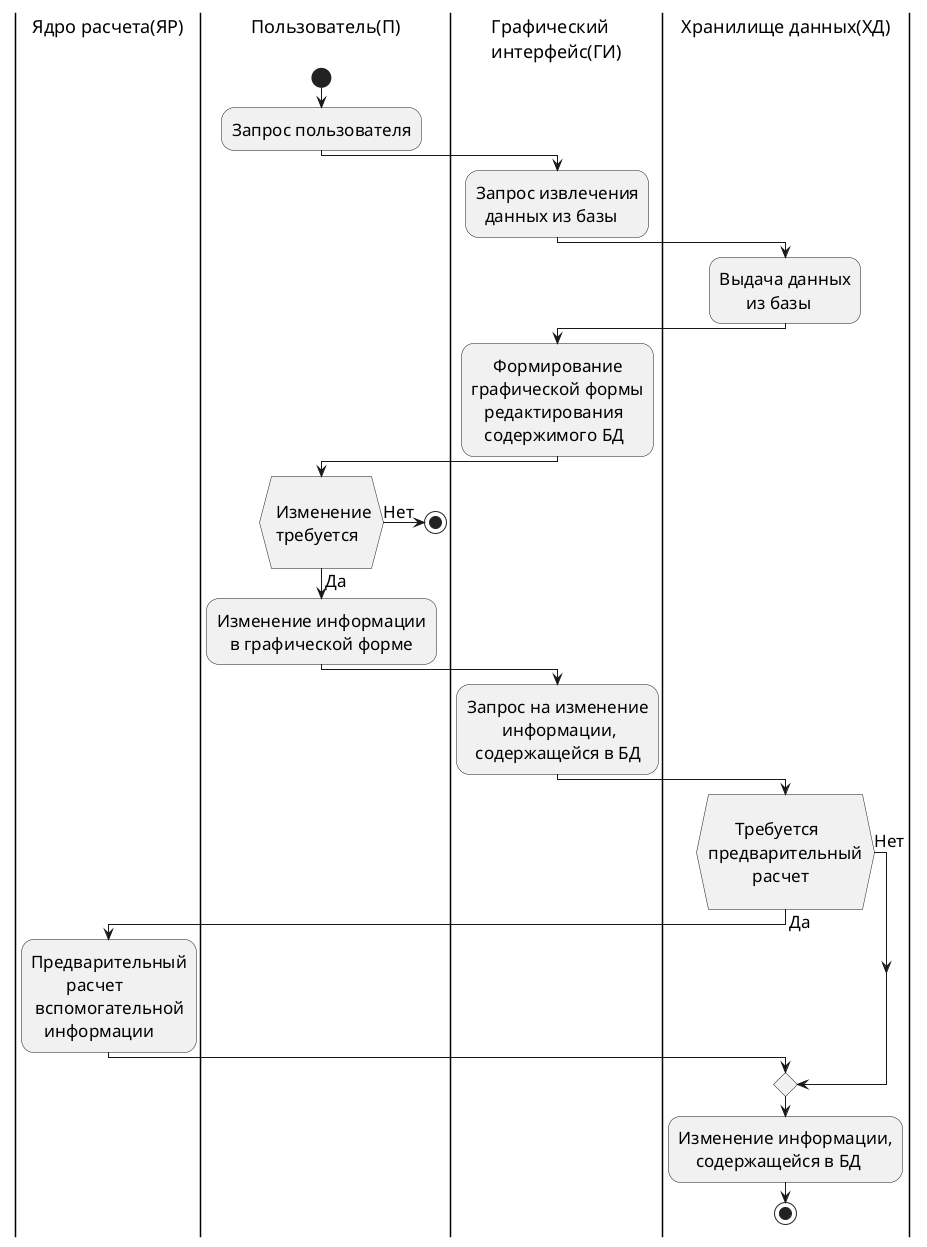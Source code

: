 @startuml
skinparam activityFontSize 17
skinparam activityDiamondFontSize 17
skinparam activityArrowFontSize 17
'title Случай изменения данных БД\n

|#FFFFFF|Ядро расчета(ЯР)|
|#FFFFFF|Пользователь(П)|
|#FFFFFF|Графический\nинтерфейс(ГИ)|
|#FFFFFF|Хранилище данных(ХД)|

|Пользователь(П)|
start
    :Запрос пользователя;
    |Графический\nинтерфейс(ГИ)|
    :Запрос извлечения\n  данных из базы;
    |Хранилище данных(ХД)|
    :Выдача данных\n      из базы;
    |Графический\nинтерфейс(ГИ)|
    :     Формирование\nграфической формы\n   редактирования\n   содержимого БД;
    |Пользователь(П)|
    if (\n Изменение\n требуется\n) then (Нет)
    stop
    else (Да)
    :Изменение информации\n   в графической форме ;
    |Графический\nинтерфейс(ГИ)|
    :Запрос на изменение\n        информации,\n  содержащейся в БД;
    |Хранилище данных(ХД)|
    if (\n      Требуется\nпредварительный\n          расчет\n) then (Да)
    |Ядро расчета(ЯР)|
    :Предварительный\n        расчет\n вспомогательной\n   информации;
    else (Нет)
    endif
    |Хранилище данных(ХД)|
    :Изменение информации,\n    содержащейся в БД;
stop
@enduml
